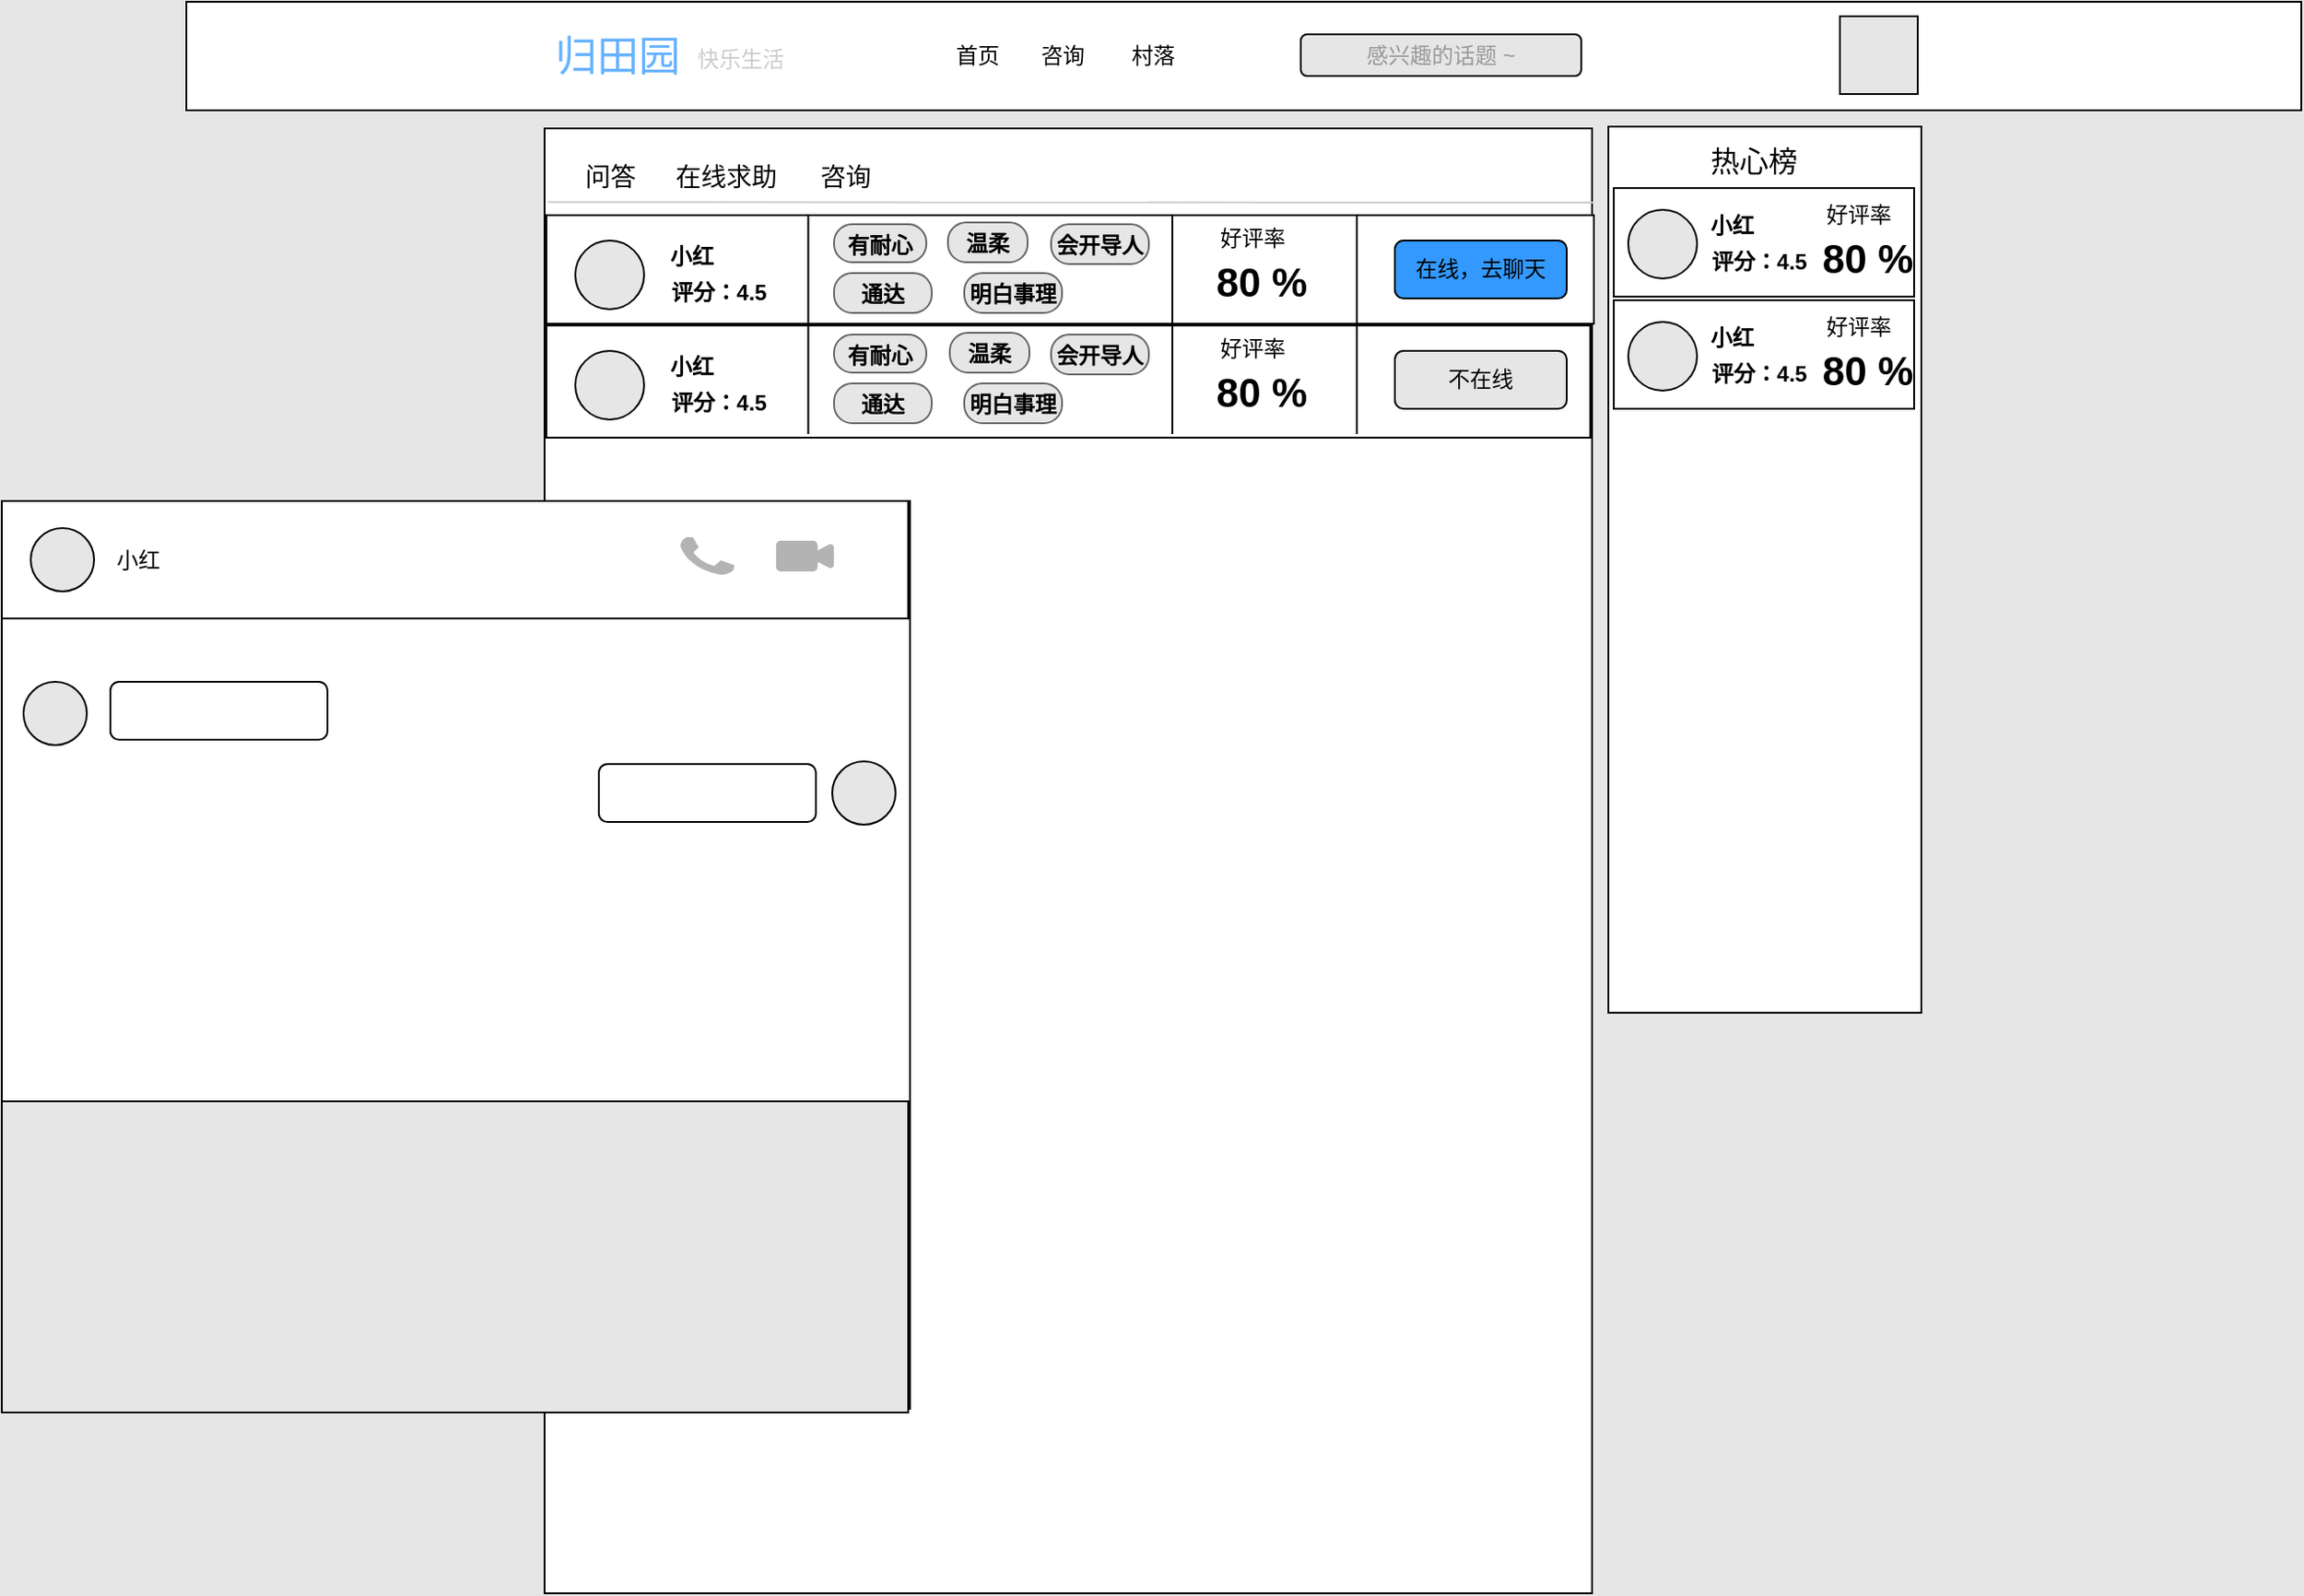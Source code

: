 <mxfile version="13.2.4" type="device"><diagram id="piDafpqhtRUU5qUU-vj8" name="在线求助"><mxGraphModel dx="2193" dy="633" grid="0" gridSize="10" guides="1" tooltips="1" connect="1" arrows="1" fold="1" page="1" pageScale="1" pageWidth="1169" pageHeight="1654" background="#E6E6E6" math="0" shadow="0"><root><mxCell id="0"/><mxCell id="1" parent="0"/><mxCell id="4H6VHfHg0_VMyvWA6L2f-11" value="" style="rounded=0;whiteSpace=wrap;html=1;fillColor=#FFFFFF;" parent="1" vertex="1"><mxGeometry x="198" y="70" width="579" height="810" as="geometry"/></mxCell><mxCell id="4H6VHfHg0_VMyvWA6L2f-66" value="" style="rounded=0;whiteSpace=wrap;html=1;fillColor=#FFFFFF;" parent="1" vertex="1"><mxGeometry x="199" y="179" width="577" height="62" as="geometry"/></mxCell><mxCell id="4H6VHfHg0_VMyvWA6L2f-1" value="" style="rounded=0;whiteSpace=wrap;html=1;" parent="1" vertex="1"><mxGeometry width="1169" height="60" as="geometry"/></mxCell><mxCell id="4H6VHfHg0_VMyvWA6L2f-3" value="&lt;font style=&quot;font-size: 23px&quot; color=&quot;#66b2ff&quot;&gt;归田园&lt;/font&gt;" style="text;html=1;resizable=0;autosize=1;align=center;verticalAlign=middle;points=[];fillColor=none;strokeColor=none;rounded=0;" parent="1" vertex="1"><mxGeometry x="198" y="19" width="79" height="22" as="geometry"/></mxCell><mxCell id="4H6VHfHg0_VMyvWA6L2f-4" value="&lt;font color=&quot;#cccccc&quot;&gt;快乐生活&lt;/font&gt;" style="text;html=1;resizable=0;autosize=1;align=center;verticalAlign=middle;points=[];fillColor=none;strokeColor=none;rounded=0;" parent="1" vertex="1"><mxGeometry x="277" y="23" width="58" height="18" as="geometry"/></mxCell><mxCell id="4H6VHfHg0_VMyvWA6L2f-5" value="首页" style="text;html=1;resizable=0;autosize=1;align=center;verticalAlign=middle;points=[];fillColor=none;strokeColor=none;rounded=0;" parent="1" vertex="1"><mxGeometry x="420" y="21" width="34" height="18" as="geometry"/></mxCell><mxCell id="4H6VHfHg0_VMyvWA6L2f-6" value="咨询" style="text;html=1;resizable=0;autosize=1;align=center;verticalAlign=middle;points=[];fillColor=none;strokeColor=none;rounded=0;" parent="1" vertex="1"><mxGeometry x="467" y="21" width="34" height="18" as="geometry"/></mxCell><mxCell id="4H6VHfHg0_VMyvWA6L2f-7" value="村落" style="text;html=1;resizable=0;autosize=1;align=center;verticalAlign=middle;points=[];fillColor=none;strokeColor=none;rounded=0;" parent="1" vertex="1"><mxGeometry x="517" y="21" width="34" height="18" as="geometry"/></mxCell><mxCell id="4H6VHfHg0_VMyvWA6L2f-8" value="&lt;font color=&quot;#999999&quot;&gt;感兴趣的话题 ~&lt;/font&gt;" style="rounded=1;whiteSpace=wrap;html=1;fillColor=#E6E6E6;" parent="1" vertex="1"><mxGeometry x="616" y="18" width="155" height="23" as="geometry"/></mxCell><mxCell id="4H6VHfHg0_VMyvWA6L2f-9" value="" style="whiteSpace=wrap;html=1;aspect=fixed;fillColor=#E6E6E6;" parent="1" vertex="1"><mxGeometry x="914" y="8" width="43" height="43" as="geometry"/></mxCell><mxCell id="4H6VHfHg0_VMyvWA6L2f-12" value="" style="rounded=0;whiteSpace=wrap;html=1;fillColor=#FFFFFF;" parent="1" vertex="1"><mxGeometry x="786" y="69" width="173" height="490" as="geometry"/></mxCell><mxCell id="4H6VHfHg0_VMyvWA6L2f-13" value="&lt;font style=&quot;font-size: 14px&quot;&gt;问答&lt;/font&gt;" style="text;html=1;resizable=0;autosize=1;align=center;verticalAlign=middle;points=[];fillColor=none;strokeColor=none;rounded=0;" parent="1" vertex="1"><mxGeometry x="215" y="87" width="38" height="19" as="geometry"/></mxCell><mxCell id="4H6VHfHg0_VMyvWA6L2f-14" value="&lt;font style=&quot;font-size: 14px&quot;&gt;在线求助&lt;/font&gt;" style="text;html=1;resizable=0;autosize=1;align=center;verticalAlign=middle;points=[];fillColor=none;strokeColor=none;rounded=0;" parent="1" vertex="1"><mxGeometry x="265" y="87" width="66" height="19" as="geometry"/></mxCell><mxCell id="4H6VHfHg0_VMyvWA6L2f-15" value="&lt;span style=&quot;font-size: 14px&quot;&gt;咨询&lt;/span&gt;" style="text;html=1;resizable=0;autosize=1;align=center;verticalAlign=middle;points=[];fillColor=none;strokeColor=none;rounded=0;" parent="1" vertex="1"><mxGeometry x="345" y="87" width="38" height="19" as="geometry"/></mxCell><mxCell id="4H6VHfHg0_VMyvWA6L2f-16" value="" style="endArrow=none;html=1;exitX=0.003;exitY=0.054;exitDx=0;exitDy=0;exitPerimeter=0;strokeColor=#CCCCCC;" parent="1" edge="1"><mxGeometry width="50" height="50" relative="1" as="geometry"><mxPoint x="199.737" y="110.74" as="sourcePoint"/><mxPoint x="778" y="111" as="targetPoint"/></mxGeometry></mxCell><mxCell id="4H6VHfHg0_VMyvWA6L2f-17" value="&lt;font style=&quot;font-size: 16px&quot;&gt;热心榜&lt;/font&gt;" style="text;html=1;resizable=0;autosize=1;align=center;verticalAlign=middle;points=[];fillColor=none;strokeColor=none;rounded=0;" parent="1" vertex="1"><mxGeometry x="837" y="78" width="58" height="19" as="geometry"/></mxCell><mxCell id="4H6VHfHg0_VMyvWA6L2f-18" value="" style="rounded=0;whiteSpace=wrap;html=1;fillColor=#FFFFFF;" parent="1" vertex="1"><mxGeometry x="199" y="118" width="579" height="60" as="geometry"/></mxCell><mxCell id="4H6VHfHg0_VMyvWA6L2f-19" value="" style="ellipse;whiteSpace=wrap;html=1;aspect=fixed;fillColor=#E6E6E6;" parent="1" vertex="1"><mxGeometry x="215" y="132" width="38" height="38" as="geometry"/></mxCell><mxCell id="4H6VHfHg0_VMyvWA6L2f-20" value="&lt;b&gt;小红&lt;/b&gt;" style="text;html=1;resizable=0;autosize=1;align=center;verticalAlign=middle;points=[];fillColor=none;strokeColor=none;rounded=0;" parent="1" vertex="1"><mxGeometry x="262" y="132" width="34" height="18" as="geometry"/></mxCell><mxCell id="4H6VHfHg0_VMyvWA6L2f-21" value="&lt;b&gt;评分：4.5&lt;/b&gt;" style="text;html=1;resizable=0;autosize=1;align=center;verticalAlign=middle;points=[];fillColor=none;strokeColor=none;rounded=0;" parent="1" vertex="1"><mxGeometry x="262" y="152" width="63" height="18" as="geometry"/></mxCell><mxCell id="4H6VHfHg0_VMyvWA6L2f-22" value="" style="endArrow=none;html=1;rounded=1;entryX=0.25;entryY=0;entryDx=0;entryDy=0;exitX=0.25;exitY=1;exitDx=0;exitDy=0;" parent="1" source="4H6VHfHg0_VMyvWA6L2f-18" target="4H6VHfHg0_VMyvWA6L2f-18" edge="1"><mxGeometry width="50" height="50" relative="1" as="geometry"><mxPoint x="329" y="178" as="sourcePoint"/><mxPoint x="379" y="128" as="targetPoint"/></mxGeometry></mxCell><mxCell id="4H6VHfHg0_VMyvWA6L2f-23" value="&lt;span style=&quot;font-size: 12px&quot;&gt;&lt;font color=&quot;#000000&quot;&gt;有耐心&lt;/font&gt;&lt;/span&gt;" style="strokeWidth=1;shadow=0;dashed=0;align=center;html=1;shape=mxgraph.mockup.buttons.button;strokeColor=#666666;fontColor=#ffffff;mainText=;buttonStyle=round;fontSize=17;fontStyle=1;whiteSpace=wrap;fillColor=#E6E6E6;" parent="1" vertex="1"><mxGeometry x="358" y="123" width="51" height="21" as="geometry"/></mxCell><mxCell id="4H6VHfHg0_VMyvWA6L2f-24" value="&lt;span style=&quot;font-size: 12px&quot;&gt;&lt;font color=&quot;#000000&quot;&gt;温柔&lt;/font&gt;&lt;/span&gt;" style="strokeWidth=1;shadow=0;dashed=0;align=center;html=1;shape=mxgraph.mockup.buttons.button;strokeColor=#666666;fontColor=#ffffff;mainText=;buttonStyle=round;fontSize=17;fontStyle=1;whiteSpace=wrap;fillColor=#E6E6E6;" parent="1" vertex="1"><mxGeometry x="421" y="122" width="44" height="22" as="geometry"/></mxCell><mxCell id="4H6VHfHg0_VMyvWA6L2f-25" value="&lt;span style=&quot;font-size: 12px&quot;&gt;&lt;font color=&quot;#000000&quot;&gt;会开导人&lt;/font&gt;&lt;/span&gt;" style="strokeWidth=1;shadow=0;dashed=0;align=center;html=1;shape=mxgraph.mockup.buttons.button;strokeColor=#666666;fontColor=#ffffff;mainText=;buttonStyle=round;fontSize=17;fontStyle=1;whiteSpace=wrap;fillColor=#E6E6E6;" parent="1" vertex="1"><mxGeometry x="478" y="123" width="54" height="22" as="geometry"/></mxCell><mxCell id="4H6VHfHg0_VMyvWA6L2f-26" value="&lt;font color=&quot;#000000&quot;&gt;&lt;span style=&quot;font-size: 12px&quot;&gt;通达&lt;/span&gt;&lt;/font&gt;" style="strokeWidth=1;shadow=0;dashed=0;align=center;html=1;shape=mxgraph.mockup.buttons.button;strokeColor=#666666;fontColor=#ffffff;mainText=;buttonStyle=round;fontSize=17;fontStyle=1;whiteSpace=wrap;fillColor=#E6E6E6;" parent="1" vertex="1"><mxGeometry x="358" y="150" width="54" height="22" as="geometry"/></mxCell><mxCell id="4H6VHfHg0_VMyvWA6L2f-27" value="&lt;font color=&quot;#000000&quot;&gt;&lt;span style=&quot;font-size: 12px&quot;&gt;明白事理&lt;/span&gt;&lt;/font&gt;" style="strokeWidth=1;shadow=0;dashed=0;align=center;html=1;shape=mxgraph.mockup.buttons.button;strokeColor=#666666;fontColor=#ffffff;mainText=;buttonStyle=round;fontSize=17;fontStyle=1;whiteSpace=wrap;fillColor=#E6E6E6;" parent="1" vertex="1"><mxGeometry x="430" y="150" width="54" height="22" as="geometry"/></mxCell><mxCell id="4H6VHfHg0_VMyvWA6L2f-28" value="" style="endArrow=none;html=1;rounded=1;entryX=0.25;entryY=0;entryDx=0;entryDy=0;exitX=0.25;exitY=1;exitDx=0;exitDy=0;" parent="1" edge="1"><mxGeometry width="50" height="50" relative="1" as="geometry"><mxPoint x="545" y="178" as="sourcePoint"/><mxPoint x="545.0" y="118" as="targetPoint"/></mxGeometry></mxCell><mxCell id="4H6VHfHg0_VMyvWA6L2f-29" value="好评率" style="text;html=1;resizable=0;autosize=1;align=center;verticalAlign=middle;points=[];fillColor=none;strokeColor=none;rounded=0;" parent="1" vertex="1"><mxGeometry x="566" y="122" width="46" height="18" as="geometry"/></mxCell><mxCell id="4H6VHfHg0_VMyvWA6L2f-30" value="&lt;b&gt;&lt;font style=&quot;font-size: 22px&quot;&gt;80 %&lt;/font&gt;&lt;/b&gt;" style="text;html=1;resizable=0;autosize=1;align=center;verticalAlign=middle;points=[];fillColor=none;strokeColor=none;rounded=0;" parent="1" vertex="1"><mxGeometry x="564" y="145" width="60" height="21" as="geometry"/></mxCell><mxCell id="4H6VHfHg0_VMyvWA6L2f-31" value="" style="endArrow=none;html=1;rounded=1;entryX=0.25;entryY=0;entryDx=0;entryDy=0;exitX=0.25;exitY=1;exitDx=0;exitDy=0;" parent="1" edge="1"><mxGeometry width="50" height="50" relative="1" as="geometry"><mxPoint x="647" y="178" as="sourcePoint"/><mxPoint x="647.0" y="118" as="targetPoint"/></mxGeometry></mxCell><mxCell id="4H6VHfHg0_VMyvWA6L2f-33" value="在线，去聊天" style="rounded=1;whiteSpace=wrap;html=1;fillColor=#3399FF;" parent="1" vertex="1"><mxGeometry x="668" y="132" width="95" height="32" as="geometry"/></mxCell><mxCell id="4H6VHfHg0_VMyvWA6L2f-52" value="" style="ellipse;whiteSpace=wrap;html=1;aspect=fixed;fillColor=#E6E6E6;" parent="1" vertex="1"><mxGeometry x="215" y="193" width="38" height="38" as="geometry"/></mxCell><mxCell id="4H6VHfHg0_VMyvWA6L2f-53" value="&lt;b&gt;小红&lt;/b&gt;" style="text;html=1;resizable=0;autosize=1;align=center;verticalAlign=middle;points=[];fillColor=none;strokeColor=none;rounded=0;" parent="1" vertex="1"><mxGeometry x="262" y="193" width="34" height="18" as="geometry"/></mxCell><mxCell id="4H6VHfHg0_VMyvWA6L2f-54" value="&lt;b&gt;评分：4.5&lt;/b&gt;" style="text;html=1;resizable=0;autosize=1;align=center;verticalAlign=middle;points=[];fillColor=none;strokeColor=none;rounded=0;" parent="1" vertex="1"><mxGeometry x="262" y="213" width="63" height="18" as="geometry"/></mxCell><mxCell id="4H6VHfHg0_VMyvWA6L2f-55" value="" style="endArrow=none;html=1;rounded=1;entryX=0.25;entryY=0;entryDx=0;entryDy=0;exitX=0.25;exitY=1;exitDx=0;exitDy=0;" parent="1" edge="1"><mxGeometry width="50" height="50" relative="1" as="geometry"><mxPoint x="343.75" y="239" as="sourcePoint"/><mxPoint x="343.75" y="179" as="targetPoint"/></mxGeometry></mxCell><mxCell id="4H6VHfHg0_VMyvWA6L2f-56" value="&lt;span style=&quot;font-size: 12px&quot;&gt;&lt;font color=&quot;#000000&quot;&gt;有耐心&lt;/font&gt;&lt;/span&gt;" style="strokeWidth=1;shadow=0;dashed=0;align=center;html=1;shape=mxgraph.mockup.buttons.button;strokeColor=#666666;fontColor=#ffffff;mainText=;buttonStyle=round;fontSize=17;fontStyle=1;whiteSpace=wrap;fillColor=#E6E6E6;" parent="1" vertex="1"><mxGeometry x="358" y="184" width="51" height="21" as="geometry"/></mxCell><mxCell id="4H6VHfHg0_VMyvWA6L2f-57" value="&lt;span style=&quot;font-size: 12px&quot;&gt;&lt;font color=&quot;#000000&quot;&gt;温柔&lt;/font&gt;&lt;/span&gt;" style="strokeWidth=1;shadow=0;dashed=0;align=center;html=1;shape=mxgraph.mockup.buttons.button;strokeColor=#666666;fontColor=#ffffff;mainText=;buttonStyle=round;fontSize=17;fontStyle=1;whiteSpace=wrap;fillColor=#E6E6E6;" parent="1" vertex="1"><mxGeometry x="422" y="183" width="44" height="22" as="geometry"/></mxCell><mxCell id="4H6VHfHg0_VMyvWA6L2f-58" value="&lt;span style=&quot;font-size: 12px&quot;&gt;&lt;font color=&quot;#000000&quot;&gt;会开导人&lt;/font&gt;&lt;/span&gt;" style="strokeWidth=1;shadow=0;dashed=0;align=center;html=1;shape=mxgraph.mockup.buttons.button;strokeColor=#666666;fontColor=#ffffff;mainText=;buttonStyle=round;fontSize=17;fontStyle=1;whiteSpace=wrap;fillColor=#E6E6E6;" parent="1" vertex="1"><mxGeometry x="478" y="184" width="54" height="22" as="geometry"/></mxCell><mxCell id="4H6VHfHg0_VMyvWA6L2f-59" value="&lt;font color=&quot;#000000&quot;&gt;&lt;span style=&quot;font-size: 12px&quot;&gt;通达&lt;/span&gt;&lt;/font&gt;" style="strokeWidth=1;shadow=0;dashed=0;align=center;html=1;shape=mxgraph.mockup.buttons.button;strokeColor=#666666;fontColor=#ffffff;mainText=;buttonStyle=round;fontSize=17;fontStyle=1;whiteSpace=wrap;fillColor=#E6E6E6;" parent="1" vertex="1"><mxGeometry x="358" y="211" width="54" height="22" as="geometry"/></mxCell><mxCell id="4H6VHfHg0_VMyvWA6L2f-60" value="&lt;font color=&quot;#000000&quot;&gt;&lt;span style=&quot;font-size: 12px&quot;&gt;明白事理&lt;/span&gt;&lt;/font&gt;" style="strokeWidth=1;shadow=0;dashed=0;align=center;html=1;shape=mxgraph.mockup.buttons.button;strokeColor=#666666;fontColor=#ffffff;mainText=;buttonStyle=round;fontSize=17;fontStyle=1;whiteSpace=wrap;fillColor=#E6E6E6;" parent="1" vertex="1"><mxGeometry x="430" y="211" width="54" height="22" as="geometry"/></mxCell><mxCell id="4H6VHfHg0_VMyvWA6L2f-61" value="" style="endArrow=none;html=1;rounded=1;entryX=0.25;entryY=0;entryDx=0;entryDy=0;exitX=0.25;exitY=1;exitDx=0;exitDy=0;" parent="1" edge="1"><mxGeometry width="50" height="50" relative="1" as="geometry"><mxPoint x="545" y="239" as="sourcePoint"/><mxPoint x="545.0" y="179" as="targetPoint"/></mxGeometry></mxCell><mxCell id="4H6VHfHg0_VMyvWA6L2f-62" value="好评率" style="text;html=1;resizable=0;autosize=1;align=center;verticalAlign=middle;points=[];fillColor=none;strokeColor=none;rounded=0;" parent="1" vertex="1"><mxGeometry x="566" y="183" width="46" height="18" as="geometry"/></mxCell><mxCell id="4H6VHfHg0_VMyvWA6L2f-63" value="&lt;b&gt;&lt;font style=&quot;font-size: 22px&quot;&gt;80 %&lt;/font&gt;&lt;/b&gt;" style="text;html=1;resizable=0;autosize=1;align=center;verticalAlign=middle;points=[];fillColor=none;strokeColor=none;rounded=0;" parent="1" vertex="1"><mxGeometry x="564" y="206" width="60" height="21" as="geometry"/></mxCell><mxCell id="4H6VHfHg0_VMyvWA6L2f-64" value="" style="endArrow=none;html=1;rounded=1;entryX=0.25;entryY=0;entryDx=0;entryDy=0;exitX=0.25;exitY=1;exitDx=0;exitDy=0;" parent="1" edge="1"><mxGeometry width="50" height="50" relative="1" as="geometry"><mxPoint x="647" y="239" as="sourcePoint"/><mxPoint x="647" y="179" as="targetPoint"/></mxGeometry></mxCell><mxCell id="4H6VHfHg0_VMyvWA6L2f-65" value="不在线" style="rounded=1;whiteSpace=wrap;html=1;fillColor=#E6E6E6;" parent="1" vertex="1"><mxGeometry x="668" y="193" width="95" height="32" as="geometry"/></mxCell><mxCell id="4H6VHfHg0_VMyvWA6L2f-67" value="" style="rounded=0;whiteSpace=wrap;html=1;fillColor=#FFFFFF;" parent="1" vertex="1"><mxGeometry x="789" y="103" width="166" height="60" as="geometry"/></mxCell><mxCell id="4H6VHfHg0_VMyvWA6L2f-68" value="" style="ellipse;whiteSpace=wrap;html=1;aspect=fixed;fillColor=#E6E6E6;" parent="1" vertex="1"><mxGeometry x="797" y="115" width="38" height="38" as="geometry"/></mxCell><mxCell id="4H6VHfHg0_VMyvWA6L2f-69" value="&lt;b&gt;小红&lt;/b&gt;" style="text;html=1;resizable=0;autosize=1;align=center;verticalAlign=middle;points=[];fillColor=none;strokeColor=none;rounded=0;" parent="1" vertex="1"><mxGeometry x="837" y="115" width="34" height="18" as="geometry"/></mxCell><mxCell id="4H6VHfHg0_VMyvWA6L2f-70" value="&lt;b&gt;评分：4.5&lt;/b&gt;" style="text;html=1;resizable=0;autosize=1;align=center;verticalAlign=middle;points=[];fillColor=none;strokeColor=none;rounded=0;" parent="1" vertex="1"><mxGeometry x="837" y="135" width="63" height="18" as="geometry"/></mxCell><mxCell id="4H6VHfHg0_VMyvWA6L2f-71" value="好评率" style="text;html=1;resizable=0;autosize=1;align=center;verticalAlign=middle;points=[];fillColor=none;strokeColor=none;rounded=0;" parent="1" vertex="1"><mxGeometry x="901" y="109" width="46" height="18" as="geometry"/></mxCell><mxCell id="4H6VHfHg0_VMyvWA6L2f-72" value="&lt;b&gt;&lt;font style=&quot;font-size: 22px&quot;&gt;80 %&lt;/font&gt;&lt;/b&gt;" style="text;html=1;resizable=0;autosize=1;align=center;verticalAlign=middle;points=[];fillColor=none;strokeColor=none;rounded=0;" parent="1" vertex="1"><mxGeometry x="899" y="132" width="60" height="21" as="geometry"/></mxCell><mxCell id="4H6VHfHg0_VMyvWA6L2f-73" value="" style="rounded=0;whiteSpace=wrap;html=1;fillColor=#FFFFFF;" parent="1" vertex="1"><mxGeometry x="789" y="165" width="166" height="60" as="geometry"/></mxCell><mxCell id="4H6VHfHg0_VMyvWA6L2f-74" value="" style="ellipse;whiteSpace=wrap;html=1;aspect=fixed;fillColor=#E6E6E6;" parent="1" vertex="1"><mxGeometry x="797" y="177" width="38" height="38" as="geometry"/></mxCell><mxCell id="4H6VHfHg0_VMyvWA6L2f-75" value="&lt;b&gt;小红&lt;/b&gt;" style="text;html=1;resizable=0;autosize=1;align=center;verticalAlign=middle;points=[];fillColor=none;strokeColor=none;rounded=0;" parent="1" vertex="1"><mxGeometry x="837" y="177" width="34" height="18" as="geometry"/></mxCell><mxCell id="4H6VHfHg0_VMyvWA6L2f-76" value="&lt;b&gt;评分：4.5&lt;/b&gt;" style="text;html=1;resizable=0;autosize=1;align=center;verticalAlign=middle;points=[];fillColor=none;strokeColor=none;rounded=0;" parent="1" vertex="1"><mxGeometry x="837" y="197" width="63" height="18" as="geometry"/></mxCell><mxCell id="4H6VHfHg0_VMyvWA6L2f-77" value="好评率" style="text;html=1;resizable=0;autosize=1;align=center;verticalAlign=middle;points=[];fillColor=none;strokeColor=none;rounded=0;" parent="1" vertex="1"><mxGeometry x="901" y="171" width="46" height="18" as="geometry"/></mxCell><mxCell id="4H6VHfHg0_VMyvWA6L2f-78" value="&lt;b&gt;&lt;font style=&quot;font-size: 22px&quot;&gt;80 %&lt;/font&gt;&lt;/b&gt;" style="text;html=1;resizable=0;autosize=1;align=center;verticalAlign=middle;points=[];fillColor=none;strokeColor=none;rounded=0;" parent="1" vertex="1"><mxGeometry x="899" y="194" width="60" height="21" as="geometry"/></mxCell><mxCell id="4H6VHfHg0_VMyvWA6L2f-79" value="" style="whiteSpace=wrap;html=1;aspect=fixed;fillColor=#FFFFFF;" parent="1" vertex="1"><mxGeometry x="-102" y="276" width="502" height="502" as="geometry"/></mxCell><mxCell id="4H6VHfHg0_VMyvWA6L2f-81" value="" style="rounded=0;whiteSpace=wrap;html=1;fillColor=#FFFFFF;" parent="1" vertex="1"><mxGeometry x="-102" y="276" width="501" height="65" as="geometry"/></mxCell><mxCell id="4H6VHfHg0_VMyvWA6L2f-82" value="" style="ellipse;whiteSpace=wrap;html=1;aspect=fixed;fillColor=#E6E6E6;" parent="1" vertex="1"><mxGeometry x="-86" y="291" width="35" height="35" as="geometry"/></mxCell><mxCell id="4H6VHfHg0_VMyvWA6L2f-83" value="小红" style="text;html=1;resizable=0;autosize=1;align=center;verticalAlign=middle;points=[];fillColor=none;strokeColor=none;rounded=0;" parent="1" vertex="1"><mxGeometry x="-44" y="299.5" width="34" height="18" as="geometry"/></mxCell><mxCell id="4H6VHfHg0_VMyvWA6L2f-84" value="" style="dashed=0;outlineConnect=0;html=1;align=center;labelPosition=center;verticalLabelPosition=bottom;verticalAlign=top;shape=mxgraph.weblogos.phone;strokeColor=none;fillColor=#B3B3B3;" parent="1" vertex="1"><mxGeometry x="273" y="296" width="30" height="21" as="geometry"/></mxCell><mxCell id="4H6VHfHg0_VMyvWA6L2f-85" value="" style="html=1;verticalLabelPosition=bottom;align=center;labelBackgroundColor=#ffffff;verticalAlign=top;strokeWidth=2;shadow=0;dashed=0;shape=mxgraph.ios7.icons.video_conversation;fillColor=#B3B3B3;strokeColor=#B3B3B3;" parent="1" vertex="1"><mxGeometry x="327" y="299" width="30" height="15" as="geometry"/></mxCell><mxCell id="4H6VHfHg0_VMyvWA6L2f-86" value="" style="rounded=0;whiteSpace=wrap;html=1;fillColor=#E6E6E6;" parent="1" vertex="1"><mxGeometry x="-102" y="608" width="501" height="172" as="geometry"/></mxCell><mxCell id="4H6VHfHg0_VMyvWA6L2f-87" value="" style="ellipse;whiteSpace=wrap;html=1;aspect=fixed;fillColor=#E6E6E6;" parent="1" vertex="1"><mxGeometry x="-90" y="376" width="35" height="35" as="geometry"/></mxCell><mxCell id="4H6VHfHg0_VMyvWA6L2f-88" value="" style="rounded=1;whiteSpace=wrap;html=1;strokeColor=#000000;fillColor=#FFFFFF;" parent="1" vertex="1"><mxGeometry x="-42" y="376" width="120" height="32" as="geometry"/></mxCell><mxCell id="4H6VHfHg0_VMyvWA6L2f-89" value="" style="ellipse;whiteSpace=wrap;html=1;aspect=fixed;fillColor=#E6E6E6;" parent="1" vertex="1"><mxGeometry x="357" y="420" width="35" height="35" as="geometry"/></mxCell><mxCell id="4H6VHfHg0_VMyvWA6L2f-90" value="" style="rounded=1;whiteSpace=wrap;html=1;strokeColor=#000000;fillColor=#FFFFFF;" parent="1" vertex="1"><mxGeometry x="228" y="421.5" width="120" height="32" as="geometry"/></mxCell></root></mxGraphModel></diagram></mxfile>